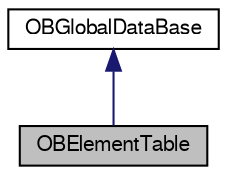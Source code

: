 digraph G
{
  edge [fontname="FreeSans",fontsize="10",labelfontname="FreeSans",labelfontsize="10"];
  node [fontname="FreeSans",fontsize="10",shape=record];
  Node1 [label="OBElementTable",height=0.2,width=0.4,color="black", fillcolor="grey75", style="filled" fontcolor="black"];
  Node2 -> Node1 [dir=back,color="midnightblue",fontsize="10",style="solid",fontname="FreeSans"];
  Node2 [label="OBGlobalDataBase",height=0.2,width=0.4,color="black", fillcolor="white", style="filled",URL="$classOpenBabel_1_1OBGlobalDataBase.shtml",tooltip="Base data table class, handles reading data files."];
}
